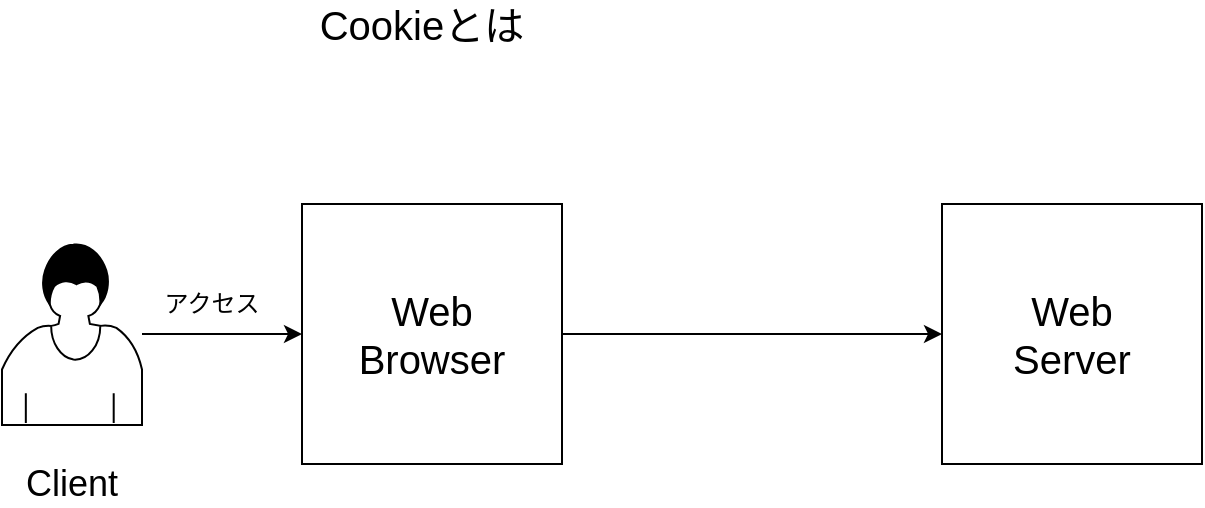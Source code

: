 <mxfile version="13.10.4" type="github">
  <diagram id="F5H1Ii0j8-4466t90OK2" name="Page-1">
    <mxGraphModel dx="1773" dy="528" grid="1" gridSize="10" guides="1" tooltips="1" connect="1" arrows="1" fold="1" page="1" pageScale="1" pageWidth="827" pageHeight="1169" math="0" shadow="0">
      <root>
        <mxCell id="0" />
        <mxCell id="1" parent="0" />
        <mxCell id="6r-zcsPJ-sPQ7mnrRteu-1" value="Cookieとは" style="text;html=1;strokeColor=none;fillColor=none;align=center;verticalAlign=middle;whiteSpace=wrap;rounded=0;fontSize=20;" vertex="1" parent="1">
          <mxGeometry x="80" y="60" width="120" height="20" as="geometry" />
        </mxCell>
        <mxCell id="6r-zcsPJ-sPQ7mnrRteu-2" value="Web&lt;br&gt;Browser" style="whiteSpace=wrap;html=1;aspect=fixed;fontSize=20;" vertex="1" parent="1">
          <mxGeometry x="80" y="160" width="130" height="130" as="geometry" />
        </mxCell>
        <mxCell id="6r-zcsPJ-sPQ7mnrRteu-3" value="" style="endArrow=classic;html=1;fontSize=20;exitX=1;exitY=0.5;exitDx=0;exitDy=0;entryX=0;entryY=0.5;entryDx=0;entryDy=0;" edge="1" parent="1" source="6r-zcsPJ-sPQ7mnrRteu-2" target="6r-zcsPJ-sPQ7mnrRteu-4">
          <mxGeometry width="50" height="50" relative="1" as="geometry">
            <mxPoint x="350" y="280" as="sourcePoint" />
            <mxPoint x="400" y="230" as="targetPoint" />
            <Array as="points" />
          </mxGeometry>
        </mxCell>
        <mxCell id="6r-zcsPJ-sPQ7mnrRteu-4" value="Web&lt;br&gt;Server" style="whiteSpace=wrap;html=1;aspect=fixed;fontSize=20;" vertex="1" parent="1">
          <mxGeometry x="400" y="160" width="130" height="130" as="geometry" />
        </mxCell>
        <mxCell id="6r-zcsPJ-sPQ7mnrRteu-5" value="" style="shape=mxgraph.bpmn.user_task;html=1;outlineConnect=0;fontSize=32;" vertex="1" parent="1">
          <mxGeometry x="-70" y="179.5" width="70" height="91" as="geometry" />
        </mxCell>
        <mxCell id="6r-zcsPJ-sPQ7mnrRteu-6" value="" style="endArrow=classic;html=1;fontSize=32;entryX=0;entryY=0.5;entryDx=0;entryDy=0;" edge="1" parent="1" source="6r-zcsPJ-sPQ7mnrRteu-5" target="6r-zcsPJ-sPQ7mnrRteu-2">
          <mxGeometry width="50" height="50" relative="1" as="geometry">
            <mxPoint x="50" y="230" as="sourcePoint" />
            <mxPoint x="78" y="232" as="targetPoint" />
          </mxGeometry>
        </mxCell>
        <mxCell id="6r-zcsPJ-sPQ7mnrRteu-7" value="Client" style="text;html=1;strokeColor=none;fillColor=none;align=center;verticalAlign=middle;whiteSpace=wrap;rounded=0;fontSize=18;" vertex="1" parent="1">
          <mxGeometry x="-55" y="290" width="40" height="20" as="geometry" />
        </mxCell>
        <mxCell id="6r-zcsPJ-sPQ7mnrRteu-8" value="アクセス" style="text;html=1;strokeColor=none;fillColor=none;align=center;verticalAlign=middle;whiteSpace=wrap;rounded=0;fontSize=12;" vertex="1" parent="1">
          <mxGeometry y="200" width="70" height="20" as="geometry" />
        </mxCell>
      </root>
    </mxGraphModel>
  </diagram>
</mxfile>
